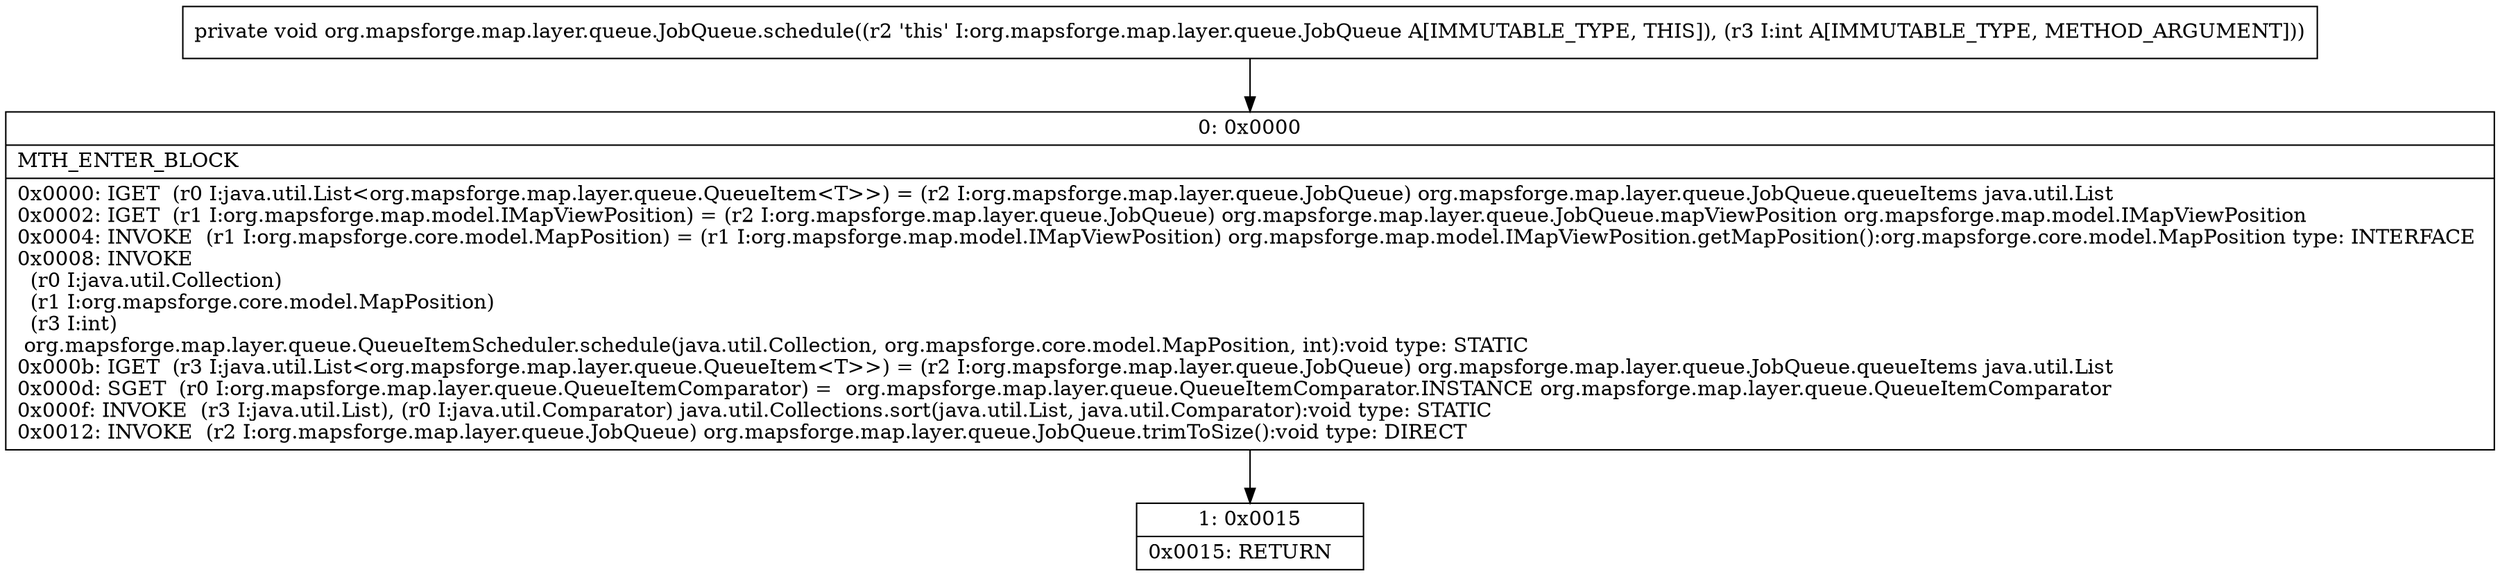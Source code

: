 digraph "CFG fororg.mapsforge.map.layer.queue.JobQueue.schedule(I)V" {
Node_0 [shape=record,label="{0\:\ 0x0000|MTH_ENTER_BLOCK\l|0x0000: IGET  (r0 I:java.util.List\<org.mapsforge.map.layer.queue.QueueItem\<T\>\>) = (r2 I:org.mapsforge.map.layer.queue.JobQueue) org.mapsforge.map.layer.queue.JobQueue.queueItems java.util.List \l0x0002: IGET  (r1 I:org.mapsforge.map.model.IMapViewPosition) = (r2 I:org.mapsforge.map.layer.queue.JobQueue) org.mapsforge.map.layer.queue.JobQueue.mapViewPosition org.mapsforge.map.model.IMapViewPosition \l0x0004: INVOKE  (r1 I:org.mapsforge.core.model.MapPosition) = (r1 I:org.mapsforge.map.model.IMapViewPosition) org.mapsforge.map.model.IMapViewPosition.getMapPosition():org.mapsforge.core.model.MapPosition type: INTERFACE \l0x0008: INVOKE  \l  (r0 I:java.util.Collection)\l  (r1 I:org.mapsforge.core.model.MapPosition)\l  (r3 I:int)\l org.mapsforge.map.layer.queue.QueueItemScheduler.schedule(java.util.Collection, org.mapsforge.core.model.MapPosition, int):void type: STATIC \l0x000b: IGET  (r3 I:java.util.List\<org.mapsforge.map.layer.queue.QueueItem\<T\>\>) = (r2 I:org.mapsforge.map.layer.queue.JobQueue) org.mapsforge.map.layer.queue.JobQueue.queueItems java.util.List \l0x000d: SGET  (r0 I:org.mapsforge.map.layer.queue.QueueItemComparator) =  org.mapsforge.map.layer.queue.QueueItemComparator.INSTANCE org.mapsforge.map.layer.queue.QueueItemComparator \l0x000f: INVOKE  (r3 I:java.util.List), (r0 I:java.util.Comparator) java.util.Collections.sort(java.util.List, java.util.Comparator):void type: STATIC \l0x0012: INVOKE  (r2 I:org.mapsforge.map.layer.queue.JobQueue) org.mapsforge.map.layer.queue.JobQueue.trimToSize():void type: DIRECT \l}"];
Node_1 [shape=record,label="{1\:\ 0x0015|0x0015: RETURN   \l}"];
MethodNode[shape=record,label="{private void org.mapsforge.map.layer.queue.JobQueue.schedule((r2 'this' I:org.mapsforge.map.layer.queue.JobQueue A[IMMUTABLE_TYPE, THIS]), (r3 I:int A[IMMUTABLE_TYPE, METHOD_ARGUMENT])) }"];
MethodNode -> Node_0;
Node_0 -> Node_1;
}

